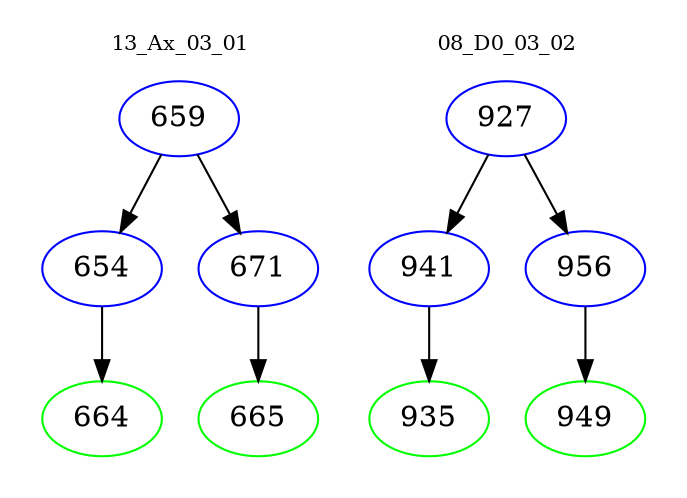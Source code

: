 digraph{
subgraph cluster_0 {
color = white
label = "13_Ax_03_01";
fontsize=10;
T0_659 [label="659", color="blue"]
T0_659 -> T0_654 [color="black"]
T0_654 [label="654", color="blue"]
T0_654 -> T0_664 [color="black"]
T0_664 [label="664", color="green"]
T0_659 -> T0_671 [color="black"]
T0_671 [label="671", color="blue"]
T0_671 -> T0_665 [color="black"]
T0_665 [label="665", color="green"]
}
subgraph cluster_1 {
color = white
label = "08_D0_03_02";
fontsize=10;
T1_927 [label="927", color="blue"]
T1_927 -> T1_941 [color="black"]
T1_941 [label="941", color="blue"]
T1_941 -> T1_935 [color="black"]
T1_935 [label="935", color="green"]
T1_927 -> T1_956 [color="black"]
T1_956 [label="956", color="blue"]
T1_956 -> T1_949 [color="black"]
T1_949 [label="949", color="green"]
}
}
